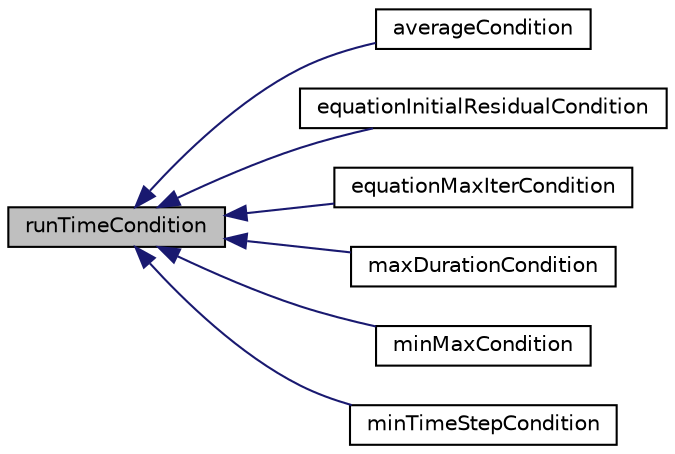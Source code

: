digraph "runTimeCondition"
{
  bgcolor="transparent";
  edge [fontname="Helvetica",fontsize="10",labelfontname="Helvetica",labelfontsize="10"];
  node [fontname="Helvetica",fontsize="10",shape=record];
  rankdir="LR";
  Node1 [label="runTimeCondition",height=0.2,width=0.4,color="black", fillcolor="grey75", style="filled" fontcolor="black"];
  Node1 -> Node2 [dir="back",color="midnightblue",fontsize="10",style="solid",fontname="Helvetica"];
  Node2 [label="averageCondition",height=0.2,width=0.4,color="black",URL="$classFoam_1_1functionObjects_1_1runTimeControls_1_1averageCondition.html",tooltip="Average run time condition - satisfied when average does not change by more than a given value..."];
  Node1 -> Node3 [dir="back",color="midnightblue",fontsize="10",style="solid",fontname="Helvetica"];
  Node3 [label="equationInitialResidualCondition",height=0.2,width=0.4,color="black",URL="$classFoam_1_1functionObjects_1_1runTimeControls_1_1equationInitialResidualCondition.html",tooltip="Minimum or maximum initial residual run time condition. "];
  Node1 -> Node4 [dir="back",color="midnightblue",fontsize="10",style="solid",fontname="Helvetica"];
  Node4 [label="equationMaxIterCondition",height=0.2,width=0.4,color="black",URL="$classFoam_1_1functionObjects_1_1runTimeControls_1_1equationMaxIterCondition.html",tooltip="Maximum number of equation iterations run time condition. "];
  Node1 -> Node5 [dir="back",color="midnightblue",fontsize="10",style="solid",fontname="Helvetica"];
  Node5 [label="maxDurationCondition",height=0.2,width=0.4,color="black",URL="$classFoam_1_1functionObjects_1_1runTimeControls_1_1maxDurationCondition.html",tooltip="Activated after a user-specified duration. "];
  Node1 -> Node6 [dir="back",color="midnightblue",fontsize="10",style="solid",fontname="Helvetica"];
  Node6 [label="minMaxCondition",height=0.2,width=0.4,color="black",URL="$classFoam_1_1functionObjects_1_1runTimeControls_1_1minMaxCondition.html"];
  Node1 -> Node7 [dir="back",color="midnightblue",fontsize="10",style="solid",fontname="Helvetica"];
  Node7 [label="minTimeStepCondition",height=0.2,width=0.4,color="black",URL="$classFoam_1_1functionObjects_1_1runTimeControls_1_1minTimeStepCondition.html",tooltip="Minimum time step condition. "];
}
